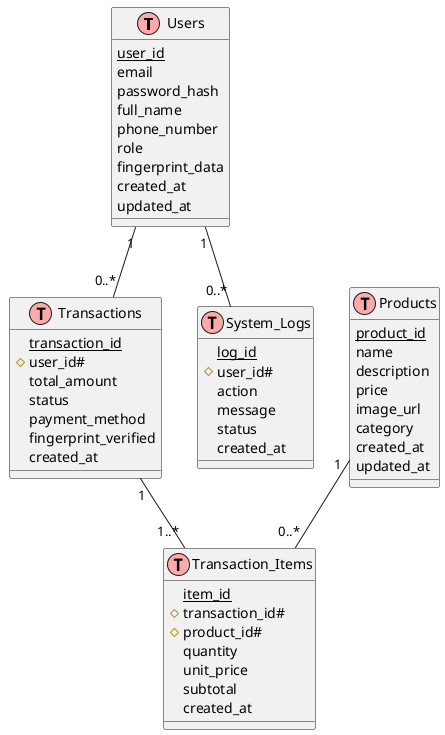 @startuml FingerPay_ERD

!define table(x) class x << (T,#FFAAAA) >>
!define primary_key(x) <u>x</u>
!define foreign_key(x) #x#

' Entities
table(Users) {
  primary_key(user_id)
  email
  password_hash
  full_name
  phone_number
  role
  fingerprint_data
  created_at
  updated_at
}

table(Products) {
  primary_key(product_id)
  name
  description
  price
  image_url
  category
  created_at
  updated_at
}

table(Transactions) {
  primary_key(transaction_id)
  foreign_key(user_id)
  total_amount
  status
  payment_method
  fingerprint_verified
  created_at
}

table(Transaction_Items) {
  primary_key(item_id)
  foreign_key(transaction_id)
  foreign_key(product_id)
  quantity
  unit_price
  subtotal
  created_at
}

table(System_Logs) {
  primary_key(log_id)
  foreign_key(user_id)
  action
  message
  status
  created_at
}

' Relationships
Users "1" -- "0..*" Transactions
Users "1" -- "0..*" System_Logs
Transactions "1" -- "1..*" Transaction_Items
Products "1" -- "0..*" Transaction_Items

@enduml 